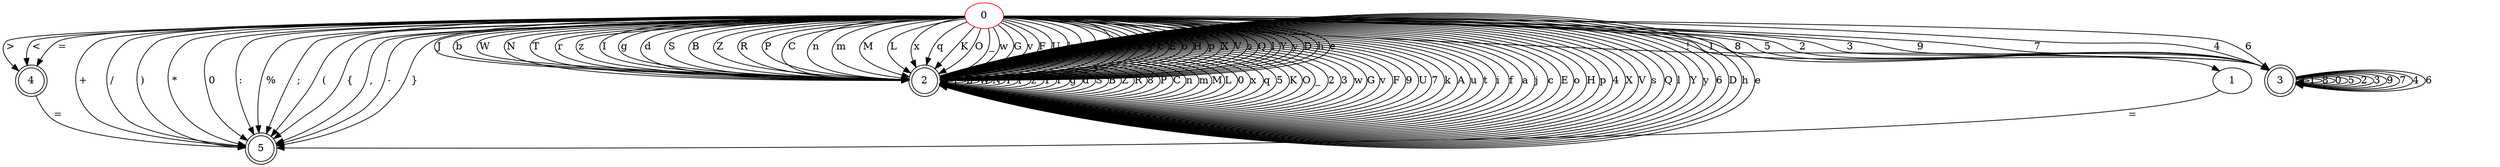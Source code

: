 // graph_fa
digraph {
	4 -> 5 [label="="]
	2 -> 2 [label=J]
	2 -> 2 [label=b]
	2 -> 2 [label=W]
	2 -> 2 [label=N]
	2 -> 2 [label=T]
	2 -> 2 [label=r]
	2 -> 2 [label=z]
	2 -> 2 [label=1]
	2 -> 2 [label=I]
	2 -> 2 [label=g]
	2 -> 2 [label=d]
	2 -> 2 [label=S]
	2 -> 2 [label=B]
	2 -> 2 [label=Z]
	2 -> 2 [label=R]
	2 -> 2 [label=8]
	2 -> 2 [label=P]
	2 -> 2 [label=C]
	2 -> 2 [label=n]
	2 -> 2 [label=m]
	2 -> 2 [label=M]
	2 -> 2 [label=L]
	2 -> 2 [label=0]
	2 -> 2 [label=x]
	2 -> 2 [label=q]
	2 -> 2 [label=5]
	2 -> 2 [label=K]
	2 -> 2 [label=O]
	2 -> 2 [label=_]
	2 -> 2 [label=2]
	2 -> 2 [label=3]
	2 -> 2 [label=w]
	2 -> 2 [label=G]
	2 -> 2 [label=v]
	2 -> 2 [label=F]
	2 -> 2 [label=9]
	2 -> 2 [label=U]
	2 -> 2 [label=7]
	2 -> 2 [label=k]
	2 -> 2 [label=A]
	2 -> 2 [label=u]
	2 -> 2 [label=t]
	2 -> 2 [label=i]
	2 -> 2 [label=f]
	2 -> 2 [label=a]
	2 -> 2 [label=j]
	2 -> 2 [label=c]
	2 -> 2 [label=E]
	2 -> 2 [label=o]
	2 -> 2 [label=H]
	2 -> 2 [label=p]
	2 -> 2 [label=4]
	2 -> 2 [label=X]
	2 -> 2 [label=V]
	2 -> 2 [label=s]
	2 -> 2 [label=Q]
	2 -> 2 [label=l]
	2 -> 2 [label=Y]
	2 -> 2 [label=y]
	2 -> 2 [label=6]
	2 -> 2 [label=D]
	2 -> 2 [label=h]
	2 -> 2 [label=e]
	1 -> 5 [label="="]
	3 -> 3 [label=1]
	3 -> 3 [label=8]
	3 -> 3 [label=0]
	3 -> 3 [label=5]
	3 -> 3 [label=2]
	3 -> 3 [label=3]
	3 -> 3 [label=9]
	3 -> 3 [label=7]
	3 -> 3 [label=4]
	3 -> 3 [label=6]
	0 -> 5 [label="+"]
	0 -> 2 [label=J]
	0 -> 2 [label=b]
	0 -> 2 [label=W]
	0 -> 2 [label=N]
	0 -> 5 [label="/"]
	0 -> 5 [label=")"]
	0 -> 2 [label=T]
	0 -> 2 [label=r]
	0 -> 2 [label=z]
	0 -> 3 [label=1]
	0 -> 2 [label=I]
	0 -> 2 [label=g]
	0 -> 2 [label=d]
	0 -> 2 [label=S]
	0 -> 5 [label="*"]
	0 -> 2 [label=B]
	0 -> 2 [label=Z]
	0 -> 2 [label=R]
	0 -> 4 [label=">"]
	0 -> 3 [label=8]
	0 -> 2 [label=P]
	0 -> 2 [label=C]
	0 -> 2 [label=n]
	0 -> 2 [label=m]
	0 -> 2 [label=M]
	0 -> 2 [label=L]
	0 -> 5 [label=0]
	0 -> 5 [label=":"]
	0 -> 2 [label=x]
	0 -> 2 [label=q]
	0 -> 5 [label="%"]
	0 -> 3 [label=5]
	0 -> 2 [label=K]
	0 -> 2 [label=O]
	0 -> 5 [label=";"]
	0 -> 2 [label=_]
	0 -> 3 [label=2]
	0 -> 3 [label=3]
	0 -> 2 [label=w]
	0 -> 2 [label=G]
	0 -> 5 [label="("]
	0 -> 2 [label=v]
	0 -> 2 [label=F]
	0 -> 3 [label=9]
	0 -> 2 [label=U]
	0 -> 3 [label=7]
	0 -> 2 [label=k]
	0 -> 2 [label=A]
	0 -> 2 [label=u]
	0 -> 2 [label=t]
	0 -> 1 [label="!"]
	0 -> 2 [label=i]
	0 -> 2 [label=f]
	0 -> 2 [label=a]
	0 -> 2 [label=j]
	0 -> 5 [label="{"]
	0 -> 4 [label="<"]
	0 -> 2 [label=c]
	0 -> 5 [label=","]
	0 -> 4 [label="="]
	0 -> 2 [label=E]
	0 -> 2 [label=o]
	0 -> 2 [label=H]
	0 -> 5 [label="-"]
	0 -> 2 [label=p]
	0 -> 3 [label=4]
	0 -> 2 [label=X]
	0 -> 2 [label=V]
	0 -> 2 [label=s]
	0 -> 2 [label=Q]
	0 -> 2 [label=l]
	0 -> 2 [label=Y]
	0 -> 2 [label=y]
	0 -> 3 [label=6]
	0 -> 2 [label=D]
	0 -> 2 [label=h]
	0 -> 2 [label=e]
	0 -> 5 [label="}"]
	0 [color=red]
	5 [shape=doublecircle]
	4 [shape=doublecircle]
	3 [shape=doublecircle]
	2 [shape=doublecircle]
}
